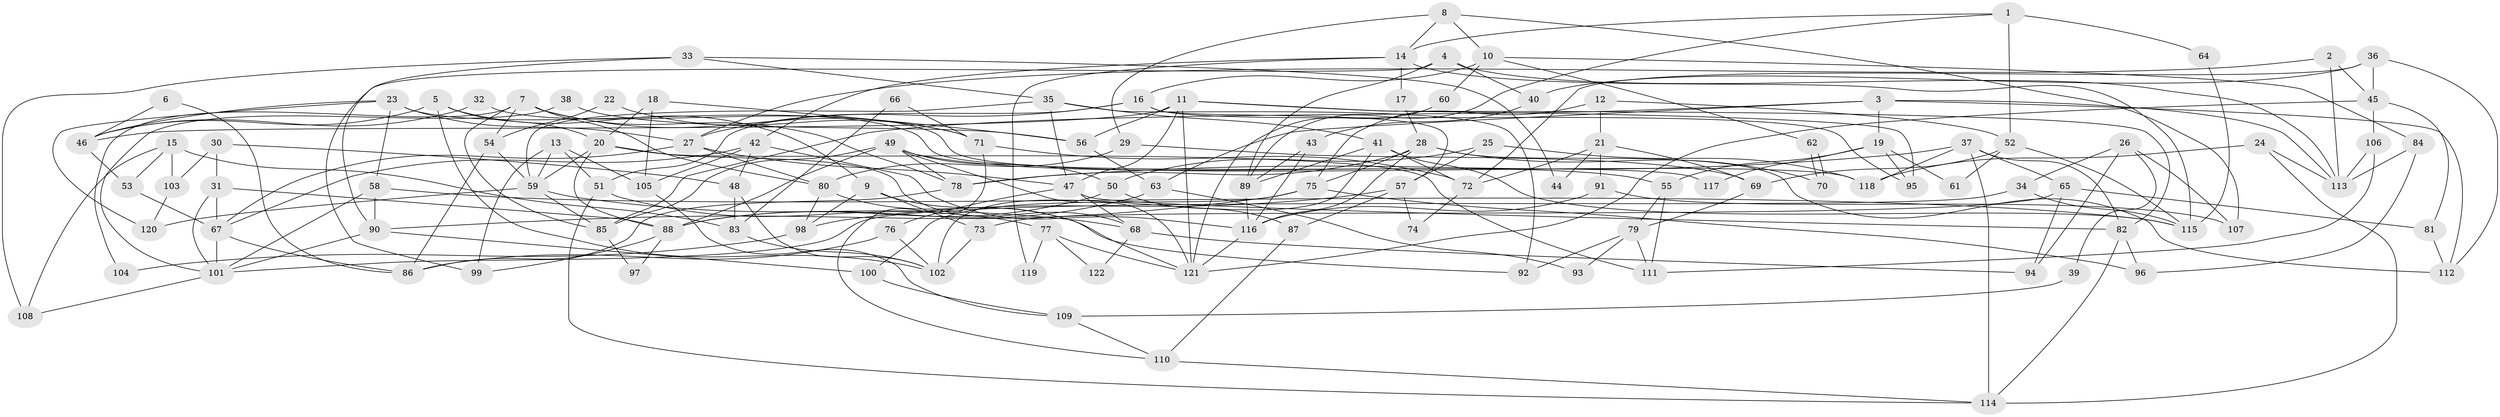 // Generated by graph-tools (version 1.1) at 2025/02/03/09/25 03:02:03]
// undirected, 122 vertices, 244 edges
graph export_dot {
graph [start="1"]
  node [color=gray90,style=filled];
  1;
  2;
  3;
  4;
  5;
  6;
  7;
  8;
  9;
  10;
  11;
  12;
  13;
  14;
  15;
  16;
  17;
  18;
  19;
  20;
  21;
  22;
  23;
  24;
  25;
  26;
  27;
  28;
  29;
  30;
  31;
  32;
  33;
  34;
  35;
  36;
  37;
  38;
  39;
  40;
  41;
  42;
  43;
  44;
  45;
  46;
  47;
  48;
  49;
  50;
  51;
  52;
  53;
  54;
  55;
  56;
  57;
  58;
  59;
  60;
  61;
  62;
  63;
  64;
  65;
  66;
  67;
  68;
  69;
  70;
  71;
  72;
  73;
  74;
  75;
  76;
  77;
  78;
  79;
  80;
  81;
  82;
  83;
  84;
  85;
  86;
  87;
  88;
  89;
  90;
  91;
  92;
  93;
  94;
  95;
  96;
  97;
  98;
  99;
  100;
  101;
  102;
  103;
  104;
  105;
  106;
  107;
  108;
  109;
  110;
  111;
  112;
  113;
  114;
  115;
  116;
  117;
  118;
  119;
  120;
  121;
  122;
  1 -- 52;
  1 -- 89;
  1 -- 14;
  1 -- 64;
  2 -- 45;
  2 -- 27;
  2 -- 113;
  3 -- 85;
  3 -- 19;
  3 -- 63;
  3 -- 112;
  3 -- 113;
  4 -- 89;
  4 -- 113;
  4 -- 40;
  4 -- 99;
  5 -- 46;
  5 -- 20;
  5 -- 9;
  5 -- 102;
  6 -- 86;
  6 -- 46;
  7 -- 71;
  7 -- 54;
  7 -- 78;
  7 -- 80;
  7 -- 85;
  7 -- 104;
  8 -- 14;
  8 -- 107;
  8 -- 10;
  8 -- 29;
  9 -- 121;
  9 -- 73;
  9 -- 98;
  10 -- 84;
  10 -- 16;
  10 -- 60;
  10 -- 62;
  11 -- 47;
  11 -- 82;
  11 -- 46;
  11 -- 56;
  11 -- 95;
  11 -- 121;
  12 -- 21;
  12 -- 75;
  12 -- 52;
  13 -- 99;
  13 -- 59;
  13 -- 51;
  13 -- 105;
  14 -- 42;
  14 -- 17;
  14 -- 115;
  14 -- 119;
  15 -- 53;
  15 -- 83;
  15 -- 103;
  15 -- 108;
  16 -- 51;
  16 -- 27;
  16 -- 57;
  16 -- 95;
  17 -- 28;
  18 -- 56;
  18 -- 20;
  18 -- 105;
  19 -- 55;
  19 -- 95;
  19 -- 61;
  19 -- 117;
  20 -- 59;
  20 -- 88;
  20 -- 68;
  20 -- 111;
  21 -- 69;
  21 -- 72;
  21 -- 44;
  21 -- 91;
  22 -- 71;
  22 -- 54;
  23 -- 27;
  23 -- 58;
  23 -- 46;
  23 -- 117;
  23 -- 120;
  24 -- 118;
  24 -- 113;
  24 -- 114;
  25 -- 57;
  25 -- 50;
  25 -- 118;
  26 -- 94;
  26 -- 34;
  26 -- 39;
  26 -- 107;
  27 -- 80;
  27 -- 47;
  27 -- 67;
  28 -- 78;
  28 -- 116;
  28 -- 70;
  28 -- 75;
  28 -- 112;
  29 -- 69;
  29 -- 80;
  30 -- 103;
  30 -- 48;
  30 -- 31;
  31 -- 88;
  31 -- 67;
  31 -- 101;
  32 -- 118;
  32 -- 46;
  33 -- 90;
  33 -- 108;
  33 -- 35;
  33 -- 44;
  34 -- 101;
  34 -- 115;
  35 -- 59;
  35 -- 41;
  35 -- 47;
  35 -- 92;
  36 -- 40;
  36 -- 112;
  36 -- 45;
  36 -- 72;
  37 -- 65;
  37 -- 82;
  37 -- 78;
  37 -- 114;
  37 -- 118;
  38 -- 101;
  38 -- 56;
  39 -- 109;
  40 -- 43;
  41 -- 102;
  41 -- 72;
  41 -- 89;
  41 -- 115;
  42 -- 105;
  42 -- 67;
  42 -- 48;
  42 -- 116;
  43 -- 89;
  43 -- 116;
  45 -- 121;
  45 -- 81;
  45 -- 106;
  46 -- 53;
  47 -- 68;
  47 -- 76;
  47 -- 82;
  48 -- 102;
  48 -- 83;
  49 -- 55;
  49 -- 78;
  49 -- 50;
  49 -- 85;
  49 -- 88;
  49 -- 121;
  50 -- 87;
  50 -- 88;
  51 -- 114;
  51 -- 77;
  52 -- 115;
  52 -- 61;
  52 -- 69;
  53 -- 67;
  54 -- 59;
  54 -- 86;
  55 -- 79;
  55 -- 111;
  56 -- 63;
  57 -- 98;
  57 -- 74;
  57 -- 87;
  58 -- 101;
  58 -- 115;
  58 -- 90;
  59 -- 85;
  59 -- 68;
  59 -- 120;
  60 -- 121;
  62 -- 70;
  62 -- 70;
  63 -- 88;
  63 -- 93;
  64 -- 115;
  65 -- 81;
  65 -- 73;
  65 -- 94;
  66 -- 71;
  66 -- 83;
  67 -- 86;
  67 -- 101;
  68 -- 94;
  68 -- 122;
  69 -- 79;
  71 -- 72;
  71 -- 110;
  72 -- 74;
  73 -- 102;
  75 -- 90;
  75 -- 96;
  75 -- 100;
  76 -- 86;
  76 -- 102;
  77 -- 121;
  77 -- 119;
  77 -- 122;
  78 -- 86;
  79 -- 111;
  79 -- 92;
  79 -- 93;
  80 -- 92;
  80 -- 98;
  81 -- 112;
  82 -- 114;
  82 -- 96;
  83 -- 102;
  84 -- 113;
  84 -- 96;
  85 -- 97;
  87 -- 110;
  88 -- 97;
  88 -- 99;
  89 -- 116;
  90 -- 101;
  90 -- 100;
  91 -- 116;
  91 -- 107;
  98 -- 104;
  100 -- 109;
  101 -- 108;
  103 -- 120;
  105 -- 109;
  106 -- 113;
  106 -- 111;
  109 -- 110;
  110 -- 114;
  116 -- 121;
}
